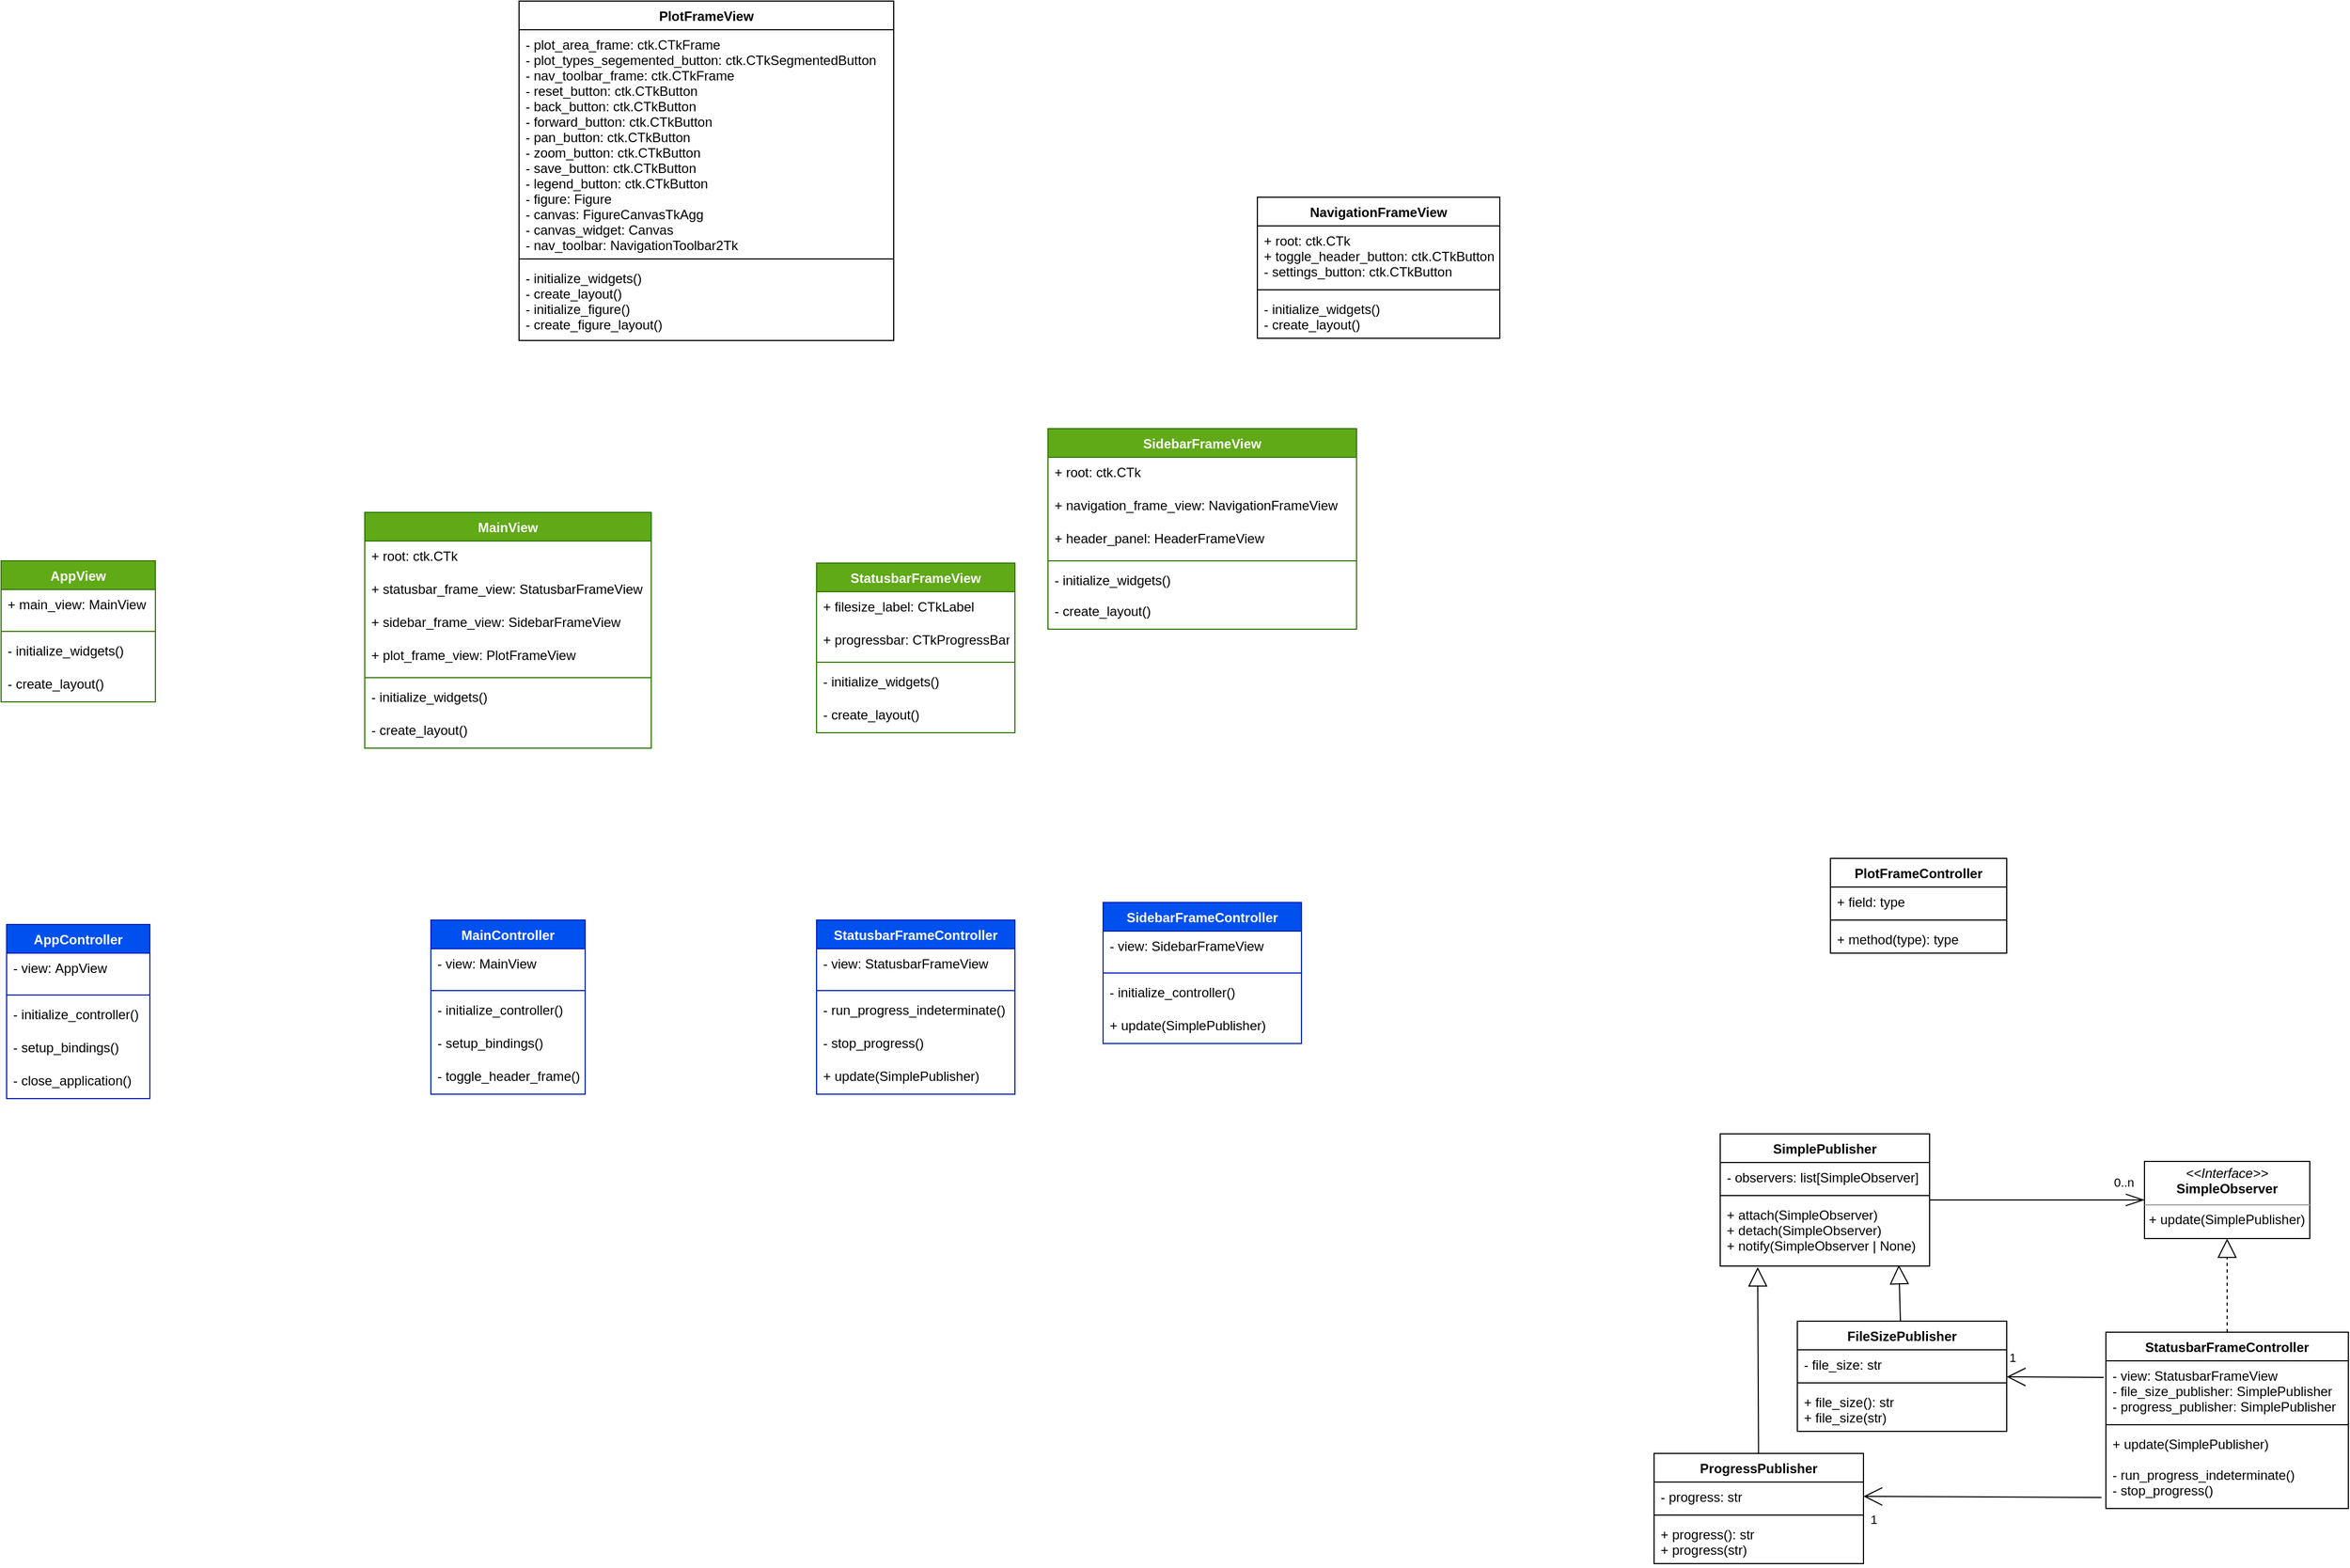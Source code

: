 <mxfile>
    <diagram id="FnCuMrJBciPBzQJP4Sz_" name="Page-1">
        <mxGraphModel dx="1793" dy="1811" grid="1" gridSize="10" guides="1" tooltips="1" connect="1" arrows="1" fold="1" page="1" pageScale="1" pageWidth="1169" pageHeight="827" background="none" math="0" shadow="0">
            <root>
                <mxCell id="0"/>
                <mxCell id="1" parent="0"/>
                <mxCell id="2" value="AppController" style="swimlane;fontStyle=1;align=center;verticalAlign=top;childLayout=stackLayout;horizontal=1;startSize=26;horizontalStack=0;resizeParent=1;resizeParentMax=0;resizeLast=0;collapsible=1;marginBottom=0;rounded=0;fillColor=#0050ef;fontColor=#ffffff;strokeColor=#001DBC;" parent="1" vertex="1">
                    <mxGeometry x="85" y="530" width="130" height="158" as="geometry"/>
                </mxCell>
                <mxCell id="3" value="- view: AppView" style="text;strokeColor=none;fillColor=none;align=left;verticalAlign=top;spacingLeft=4;spacingRight=4;overflow=hidden;rotatable=0;points=[[0,0.5],[1,0.5]];portConstraint=eastwest;rounded=0;" parent="2" vertex="1">
                    <mxGeometry y="26" width="130" height="34" as="geometry"/>
                </mxCell>
                <mxCell id="4" value="" style="line;strokeWidth=1;fillColor=none;align=left;verticalAlign=middle;spacingTop=-1;spacingLeft=3;spacingRight=3;rotatable=0;labelPosition=right;points=[];portConstraint=eastwest;strokeColor=inherit;rounded=0;" parent="2" vertex="1">
                    <mxGeometry y="60" width="130" height="8" as="geometry"/>
                </mxCell>
                <mxCell id="5" value="- initialize_controller()" style="text;strokeColor=none;fillColor=none;align=left;verticalAlign=top;spacingLeft=4;spacingRight=4;overflow=hidden;rotatable=0;points=[[0,0.5],[1,0.5]];portConstraint=eastwest;rounded=0;" parent="2" vertex="1">
                    <mxGeometry y="68" width="130" height="30" as="geometry"/>
                </mxCell>
                <mxCell id="70" value="- setup_bindings()" style="text;strokeColor=none;fillColor=none;align=left;verticalAlign=top;spacingLeft=4;spacingRight=4;overflow=hidden;rotatable=0;points=[[0,0.5],[1,0.5]];portConstraint=eastwest;rounded=0;" vertex="1" parent="2">
                    <mxGeometry y="98" width="130" height="30" as="geometry"/>
                </mxCell>
                <mxCell id="71" value="- close_application()" style="text;strokeColor=none;fillColor=none;align=left;verticalAlign=top;spacingLeft=4;spacingRight=4;overflow=hidden;rotatable=0;points=[[0,0.5],[1,0.5]];portConstraint=eastwest;rounded=0;" vertex="1" parent="2">
                    <mxGeometry y="128" width="130" height="30" as="geometry"/>
                </mxCell>
                <mxCell id="6" value="PlotFrameController" style="swimlane;fontStyle=1;align=center;verticalAlign=top;childLayout=stackLayout;horizontal=1;startSize=26;horizontalStack=0;resizeParent=1;resizeParentMax=0;resizeLast=0;collapsible=1;marginBottom=0;rounded=0;" parent="1" vertex="1">
                    <mxGeometry x="1740" y="470" width="160" height="86" as="geometry"/>
                </mxCell>
                <mxCell id="7" value="+ field: type" style="text;strokeColor=none;fillColor=none;align=left;verticalAlign=top;spacingLeft=4;spacingRight=4;overflow=hidden;rotatable=0;points=[[0,0.5],[1,0.5]];portConstraint=eastwest;rounded=0;" parent="6" vertex="1">
                    <mxGeometry y="26" width="160" height="26" as="geometry"/>
                </mxCell>
                <mxCell id="8" value="" style="line;strokeWidth=1;fillColor=none;align=left;verticalAlign=middle;spacingTop=-1;spacingLeft=3;spacingRight=3;rotatable=0;labelPosition=right;points=[];portConstraint=eastwest;strokeColor=inherit;rounded=0;" parent="6" vertex="1">
                    <mxGeometry y="52" width="160" height="8" as="geometry"/>
                </mxCell>
                <mxCell id="9" value="+ method(type): type" style="text;strokeColor=none;fillColor=none;align=left;verticalAlign=top;spacingLeft=4;spacingRight=4;overflow=hidden;rotatable=0;points=[[0,0.5],[1,0.5]];portConstraint=eastwest;rounded=0;" parent="6" vertex="1">
                    <mxGeometry y="60" width="160" height="26" as="geometry"/>
                </mxCell>
                <mxCell id="14" style="edgeStyle=none;html=1;endArrow=block;endFill=0;endSize=15;dashed=1;" parent="1" source="15" target="49" edge="1">
                    <mxGeometry relative="1" as="geometry"/>
                </mxCell>
                <mxCell id="15" value="StatusbarFrameController" style="swimlane;fontStyle=1;align=center;verticalAlign=top;childLayout=stackLayout;horizontal=1;startSize=26;horizontalStack=0;resizeParent=1;resizeParentMax=0;resizeLast=0;collapsible=1;marginBottom=0;rounded=0;" parent="1" vertex="1">
                    <mxGeometry x="1990" y="900" width="220" height="160" as="geometry"/>
                </mxCell>
                <mxCell id="16" value="- view: StatusbarFrameView&#10;- file_size_publisher: SimplePublisher&#10;- progress_publisher: SimplePublisher" style="text;strokeColor=none;fillColor=none;align=left;verticalAlign=top;spacingLeft=4;spacingRight=4;overflow=hidden;rotatable=0;points=[[0,0.5],[1,0.5]];portConstraint=eastwest;rounded=0;" parent="15" vertex="1">
                    <mxGeometry y="26" width="220" height="54" as="geometry"/>
                </mxCell>
                <mxCell id="17" value="" style="line;strokeWidth=1;fillColor=none;align=left;verticalAlign=middle;spacingTop=-1;spacingLeft=3;spacingRight=3;rotatable=0;labelPosition=right;points=[];portConstraint=eastwest;strokeColor=inherit;rounded=0;" parent="15" vertex="1">
                    <mxGeometry y="80" width="220" height="8" as="geometry"/>
                </mxCell>
                <mxCell id="18" value="+ update(SimplePublisher)&#10;&#10;- run_progress_indeterminate()&#10;- stop_progress()" style="text;strokeColor=none;fillColor=none;align=left;verticalAlign=top;spacingLeft=4;spacingRight=4;overflow=hidden;rotatable=0;points=[[0,0.5],[1,0.5]];portConstraint=eastwest;rounded=0;" parent="15" vertex="1">
                    <mxGeometry y="88" width="220" height="72" as="geometry"/>
                </mxCell>
                <mxCell id="19" value="AppView" style="swimlane;fontStyle=1;align=center;verticalAlign=top;childLayout=stackLayout;horizontal=1;startSize=26;horizontalStack=0;resizeParent=1;resizeParentMax=0;resizeLast=0;collapsible=1;marginBottom=0;rounded=0;fillColor=#60a917;fontColor=#ffffff;strokeColor=#2D7600;" parent="1" vertex="1">
                    <mxGeometry x="80" y="200" width="140" height="128" as="geometry"/>
                </mxCell>
                <mxCell id="20" value="+ main_view: MainView" style="text;strokeColor=none;fillColor=none;align=left;verticalAlign=top;spacingLeft=4;spacingRight=4;overflow=hidden;rotatable=0;points=[[0,0.5],[1,0.5]];portConstraint=eastwest;rounded=0;" parent="19" vertex="1">
                    <mxGeometry y="26" width="140" height="34" as="geometry"/>
                </mxCell>
                <mxCell id="21" value="" style="line;strokeWidth=1;fillColor=none;align=left;verticalAlign=middle;spacingTop=-1;spacingLeft=3;spacingRight=3;rotatable=0;labelPosition=right;points=[];portConstraint=eastwest;strokeColor=inherit;rounded=0;" parent="19" vertex="1">
                    <mxGeometry y="60" width="140" height="8" as="geometry"/>
                </mxCell>
                <mxCell id="22" value="- initialize_widgets()" style="text;strokeColor=none;fillColor=none;align=left;verticalAlign=top;spacingLeft=4;spacingRight=4;overflow=hidden;rotatable=0;points=[[0,0.5],[1,0.5]];portConstraint=eastwest;rounded=0;" parent="19" vertex="1">
                    <mxGeometry y="68" width="140" height="30" as="geometry"/>
                </mxCell>
                <mxCell id="69" value="- create_layout()" style="text;strokeColor=none;fillColor=none;align=left;verticalAlign=top;spacingLeft=4;spacingRight=4;overflow=hidden;rotatable=0;points=[[0,0.5],[1,0.5]];portConstraint=eastwest;rounded=0;" vertex="1" parent="19">
                    <mxGeometry y="98" width="140" height="30" as="geometry"/>
                </mxCell>
                <mxCell id="23" value="PlotFrameView" style="swimlane;fontStyle=1;align=center;verticalAlign=top;childLayout=stackLayout;horizontal=1;startSize=26;horizontalStack=0;resizeParent=1;resizeParentMax=0;resizeLast=0;collapsible=1;marginBottom=0;rounded=0;" parent="1" vertex="1">
                    <mxGeometry x="550" y="-308" width="340" height="308" as="geometry"/>
                </mxCell>
                <mxCell id="24" value="- plot_area_frame: ctk.CTkFrame&#10;- plot_types_segemented_button: ctk.CTkSegmentedButton&#10;- nav_toolbar_frame: ctk.CTkFrame&#10;- reset_button: ctk.CTkButton&#10;- back_button: ctk.CTkButton&#10;- forward_button: ctk.CTkButton&#10;- pan_button: ctk.CTkButton&#10;- zoom_button: ctk.CTkButton&#10;- save_button: ctk.CTkButton&#10;- legend_button: ctk.CTkButton&#10;- figure: Figure&#10;- canvas: FigureCanvasTkAgg&#10;- canvas_widget: Canvas&#10;- nav_toolbar: NavigationToolbar2Tk" style="text;strokeColor=none;fillColor=none;align=left;verticalAlign=top;spacingLeft=4;spacingRight=4;overflow=hidden;rotatable=0;points=[[0,0.5],[1,0.5]];portConstraint=eastwest;rounded=0;" parent="23" vertex="1">
                    <mxGeometry y="26" width="340" height="204" as="geometry"/>
                </mxCell>
                <mxCell id="25" value="" style="line;strokeWidth=1;fillColor=none;align=left;verticalAlign=middle;spacingTop=-1;spacingLeft=3;spacingRight=3;rotatable=0;labelPosition=right;points=[];portConstraint=eastwest;strokeColor=inherit;rounded=0;" parent="23" vertex="1">
                    <mxGeometry y="230" width="340" height="8" as="geometry"/>
                </mxCell>
                <mxCell id="26" value="- initialize_widgets()&#10;- create_layout()&#10;- initialize_figure()&#10;- create_figure_layout()" style="text;strokeColor=none;fillColor=none;align=left;verticalAlign=top;spacingLeft=4;spacingRight=4;overflow=hidden;rotatable=0;points=[[0,0.5],[1,0.5]];portConstraint=eastwest;rounded=0;" parent="23" vertex="1">
                    <mxGeometry y="238" width="340" height="70" as="geometry"/>
                </mxCell>
                <mxCell id="27" value="SidebarFrameView" style="swimlane;fontStyle=1;align=center;verticalAlign=top;childLayout=stackLayout;horizontal=1;startSize=26;horizontalStack=0;resizeParent=1;resizeParentMax=0;resizeLast=0;collapsible=1;marginBottom=0;rounded=0;fillColor=#60a917;fontColor=#ffffff;strokeColor=#2D7600;" parent="1" vertex="1">
                    <mxGeometry x="1030" y="80" width="280" height="182" as="geometry"/>
                </mxCell>
                <mxCell id="101" value="+ root: ctk.CTk" style="text;strokeColor=none;fillColor=none;align=left;verticalAlign=top;spacingLeft=4;spacingRight=4;overflow=hidden;rotatable=0;points=[[0,0.5],[1,0.5]];portConstraint=eastwest;rounded=0;" vertex="1" parent="27">
                    <mxGeometry y="26" width="280" height="30" as="geometry"/>
                </mxCell>
                <mxCell id="109" value="+ navigation_frame_view: NavigationFrameView" style="text;strokeColor=none;fillColor=none;align=left;verticalAlign=top;spacingLeft=4;spacingRight=4;overflow=hidden;rotatable=0;points=[[0,0.5],[1,0.5]];portConstraint=eastwest;rounded=0;" vertex="1" parent="27">
                    <mxGeometry y="56" width="280" height="30" as="geometry"/>
                </mxCell>
                <mxCell id="110" value="+ header_panel: HeaderFrameView" style="text;strokeColor=none;fillColor=none;align=left;verticalAlign=top;spacingLeft=4;spacingRight=4;overflow=hidden;rotatable=0;points=[[0,0.5],[1,0.5]];portConstraint=eastwest;rounded=0;" vertex="1" parent="27">
                    <mxGeometry y="86" width="280" height="30" as="geometry"/>
                </mxCell>
                <mxCell id="29" value="" style="line;strokeWidth=1;fillColor=none;align=left;verticalAlign=middle;spacingTop=-1;spacingLeft=3;spacingRight=3;rotatable=0;labelPosition=right;points=[];portConstraint=eastwest;strokeColor=inherit;rounded=0;" parent="27" vertex="1">
                    <mxGeometry y="116" width="280" height="8" as="geometry"/>
                </mxCell>
                <mxCell id="30" value="- initialize_widgets()" style="text;strokeColor=none;fillColor=none;align=left;verticalAlign=top;spacingLeft=4;spacingRight=4;overflow=hidden;rotatable=0;points=[[0,0.5],[1,0.5]];portConstraint=eastwest;rounded=0;" parent="27" vertex="1">
                    <mxGeometry y="124" width="280" height="28" as="geometry"/>
                </mxCell>
                <mxCell id="108" value="- create_layout()" style="text;strokeColor=none;fillColor=none;align=left;verticalAlign=top;spacingLeft=4;spacingRight=4;overflow=hidden;rotatable=0;points=[[0,0.5],[1,0.5]];portConstraint=eastwest;rounded=0;" vertex="1" parent="27">
                    <mxGeometry y="152" width="280" height="30" as="geometry"/>
                </mxCell>
                <mxCell id="31" value="StatusbarFrameView" style="swimlane;fontStyle=1;align=center;verticalAlign=top;childLayout=stackLayout;horizontal=1;startSize=26;horizontalStack=0;resizeParent=1;resizeParentMax=0;resizeLast=0;collapsible=1;marginBottom=0;rounded=0;fillColor=#60a917;fontColor=#ffffff;strokeColor=#2D7600;" parent="1" vertex="1">
                    <mxGeometry x="820" y="202" width="180" height="154" as="geometry"/>
                </mxCell>
                <mxCell id="86" value="+ filesize_label: CTkLabel" style="text;strokeColor=none;fillColor=none;align=left;verticalAlign=top;spacingLeft=4;spacingRight=4;overflow=hidden;rotatable=0;points=[[0,0.5],[1,0.5]];portConstraint=eastwest;rounded=0;" vertex="1" parent="31">
                    <mxGeometry y="26" width="180" height="30" as="geometry"/>
                </mxCell>
                <mxCell id="87" value="+ progressbar: CTkProgressBar" style="text;strokeColor=none;fillColor=none;align=left;verticalAlign=top;spacingLeft=4;spacingRight=4;overflow=hidden;rotatable=0;points=[[0,0.5],[1,0.5]];portConstraint=eastwest;rounded=0;" vertex="1" parent="31">
                    <mxGeometry y="56" width="180" height="30" as="geometry"/>
                </mxCell>
                <mxCell id="33" value="" style="line;strokeWidth=1;fillColor=none;align=left;verticalAlign=middle;spacingTop=-1;spacingLeft=3;spacingRight=3;rotatable=0;labelPosition=right;points=[];portConstraint=eastwest;strokeColor=inherit;rounded=0;" parent="31" vertex="1">
                    <mxGeometry y="86" width="180" height="8" as="geometry"/>
                </mxCell>
                <mxCell id="88" value="- initialize_widgets()" style="text;strokeColor=none;fillColor=none;align=left;verticalAlign=top;spacingLeft=4;spacingRight=4;overflow=hidden;rotatable=0;points=[[0,0.5],[1,0.5]];portConstraint=eastwest;rounded=0;" vertex="1" parent="31">
                    <mxGeometry y="94" width="180" height="30" as="geometry"/>
                </mxCell>
                <mxCell id="89" value="- create_layout()" style="text;strokeColor=none;fillColor=none;align=left;verticalAlign=top;spacingLeft=4;spacingRight=4;overflow=hidden;rotatable=0;points=[[0,0.5],[1,0.5]];portConstraint=eastwest;rounded=0;" vertex="1" parent="31">
                    <mxGeometry y="124" width="180" height="30" as="geometry"/>
                </mxCell>
                <mxCell id="35" value="MainController" style="swimlane;fontStyle=1;align=center;verticalAlign=top;childLayout=stackLayout;horizontal=1;startSize=26;horizontalStack=0;resizeParent=1;resizeParentMax=0;resizeLast=0;collapsible=1;marginBottom=0;rounded=0;fillColor=#0050ef;fontColor=#ffffff;strokeColor=#001DBC;" parent="1" vertex="1">
                    <mxGeometry x="470" y="526" width="140" height="158" as="geometry"/>
                </mxCell>
                <mxCell id="80" value="- view: MainView" style="text;strokeColor=none;fillColor=none;align=left;verticalAlign=top;spacingLeft=4;spacingRight=4;overflow=hidden;rotatable=0;points=[[0,0.5],[1,0.5]];portConstraint=eastwest;rounded=0;" vertex="1" parent="35">
                    <mxGeometry y="26" width="140" height="34" as="geometry"/>
                </mxCell>
                <mxCell id="37" value="" style="line;strokeWidth=1;fillColor=none;align=left;verticalAlign=middle;spacingTop=-1;spacingLeft=3;spacingRight=3;rotatable=0;labelPosition=right;points=[];portConstraint=eastwest;strokeColor=inherit;rounded=0;" parent="35" vertex="1">
                    <mxGeometry y="60" width="140" height="8" as="geometry"/>
                </mxCell>
                <mxCell id="83" value="- initialize_controller()" style="text;strokeColor=none;fillColor=none;align=left;verticalAlign=top;spacingLeft=4;spacingRight=4;overflow=hidden;rotatable=0;points=[[0,0.5],[1,0.5]];portConstraint=eastwest;rounded=0;" vertex="1" parent="35">
                    <mxGeometry y="68" width="140" height="30" as="geometry"/>
                </mxCell>
                <mxCell id="91" value="- setup_bindings()" style="text;strokeColor=none;fillColor=none;align=left;verticalAlign=top;spacingLeft=4;spacingRight=4;overflow=hidden;rotatable=0;points=[[0,0.5],[1,0.5]];portConstraint=eastwest;rounded=0;" vertex="1" parent="35">
                    <mxGeometry y="98" width="140" height="30" as="geometry"/>
                </mxCell>
                <mxCell id="84" value="- toggle_header_frame()" style="text;strokeColor=none;fillColor=none;align=left;verticalAlign=top;spacingLeft=4;spacingRight=4;overflow=hidden;rotatable=0;points=[[0,0.5],[1,0.5]];portConstraint=eastwest;rounded=0;" vertex="1" parent="35">
                    <mxGeometry y="128" width="140" height="30" as="geometry"/>
                </mxCell>
                <mxCell id="39" value="MainView" style="swimlane;fontStyle=1;align=center;verticalAlign=top;childLayout=stackLayout;horizontal=1;startSize=26;horizontalStack=0;resizeParent=1;resizeParentMax=0;resizeLast=0;collapsible=1;marginBottom=0;rounded=0;fillColor=#60a917;fontColor=#ffffff;strokeColor=#2D7600;" parent="1" vertex="1">
                    <mxGeometry x="410" y="156" width="260" height="214" as="geometry"/>
                </mxCell>
                <mxCell id="74" value="+ root: ctk.CTk" style="text;strokeColor=none;fillColor=none;align=left;verticalAlign=top;spacingLeft=4;spacingRight=4;overflow=hidden;rotatable=0;points=[[0,0.5],[1,0.5]];portConstraint=eastwest;rounded=0;" vertex="1" parent="39">
                    <mxGeometry y="26" width="260" height="30" as="geometry"/>
                </mxCell>
                <mxCell id="81" value="+ statusbar_frame_view: StatusbarFrameView" style="text;strokeColor=none;fillColor=none;align=left;verticalAlign=top;spacingLeft=4;spacingRight=4;overflow=hidden;rotatable=0;points=[[0,0.5],[1,0.5]];portConstraint=eastwest;rounded=0;" vertex="1" parent="39">
                    <mxGeometry y="56" width="260" height="30" as="geometry"/>
                </mxCell>
                <mxCell id="75" value="+ sidebar_frame_view: SidebarFrameView" style="text;strokeColor=none;fillColor=none;align=left;verticalAlign=top;spacingLeft=4;spacingRight=4;overflow=hidden;rotatable=0;points=[[0,0.5],[1,0.5]];portConstraint=eastwest;rounded=0;" vertex="1" parent="39">
                    <mxGeometry y="86" width="260" height="30" as="geometry"/>
                </mxCell>
                <mxCell id="77" value="+ plot_frame_view: PlotFrameView" style="text;strokeColor=none;fillColor=none;align=left;verticalAlign=top;spacingLeft=4;spacingRight=4;overflow=hidden;rotatable=0;points=[[0,0.5],[1,0.5]];portConstraint=eastwest;rounded=0;" vertex="1" parent="39">
                    <mxGeometry y="116" width="260" height="30" as="geometry"/>
                </mxCell>
                <mxCell id="41" value="" style="line;strokeWidth=1;fillColor=none;align=left;verticalAlign=middle;spacingTop=-1;spacingLeft=3;spacingRight=3;rotatable=0;labelPosition=right;points=[];portConstraint=eastwest;strokeColor=inherit;rounded=0;" parent="39" vertex="1">
                    <mxGeometry y="146" width="260" height="8" as="geometry"/>
                </mxCell>
                <mxCell id="76" value="- initialize_widgets()" style="text;strokeColor=none;fillColor=none;align=left;verticalAlign=top;spacingLeft=4;spacingRight=4;overflow=hidden;rotatable=0;points=[[0,0.5],[1,0.5]];portConstraint=eastwest;rounded=0;" vertex="1" parent="39">
                    <mxGeometry y="154" width="260" height="30" as="geometry"/>
                </mxCell>
                <mxCell id="90" value="- create_layout()" style="text;strokeColor=none;fillColor=none;align=left;verticalAlign=top;spacingLeft=4;spacingRight=4;overflow=hidden;rotatable=0;points=[[0,0.5],[1,0.5]];portConstraint=eastwest;rounded=0;" vertex="1" parent="39">
                    <mxGeometry y="184" width="260" height="30" as="geometry"/>
                </mxCell>
                <mxCell id="43" style="edgeStyle=none;html=1;endArrow=openThin;endFill=0;endSize=15;" parent="1" source="45" target="49" edge="1">
                    <mxGeometry relative="1" as="geometry"/>
                </mxCell>
                <mxCell id="44" value="0..n" style="edgeLabel;html=1;align=center;verticalAlign=middle;resizable=0;points=[];" parent="43" vertex="1" connectable="0">
                    <mxGeometry x="0.8" relative="1" as="geometry">
                        <mxPoint y="-16" as="offset"/>
                    </mxGeometry>
                </mxCell>
                <mxCell id="45" value="SimplePublisher" style="swimlane;fontStyle=1;align=center;verticalAlign=top;childLayout=stackLayout;horizontal=1;startSize=26;horizontalStack=0;resizeParent=1;resizeParentMax=0;resizeLast=0;collapsible=1;marginBottom=0;rounded=0;" parent="1" vertex="1">
                    <mxGeometry x="1640" y="720" width="190" height="120" as="geometry"/>
                </mxCell>
                <mxCell id="46" value="- observers: list[SimpleObserver]" style="text;strokeColor=none;fillColor=none;align=left;verticalAlign=top;spacingLeft=4;spacingRight=4;overflow=hidden;rotatable=0;points=[[0,0.5],[1,0.5]];portConstraint=eastwest;rounded=0;" parent="45" vertex="1">
                    <mxGeometry y="26" width="190" height="26" as="geometry"/>
                </mxCell>
                <mxCell id="47" value="" style="line;strokeWidth=1;fillColor=none;align=left;verticalAlign=middle;spacingTop=-1;spacingLeft=3;spacingRight=3;rotatable=0;labelPosition=right;points=[];portConstraint=eastwest;strokeColor=inherit;rounded=0;" parent="45" vertex="1">
                    <mxGeometry y="52" width="190" height="8" as="geometry"/>
                </mxCell>
                <mxCell id="48" value="+ attach(SimpleObserver)&#10;+ detach(SimpleObserver)&#10;+ notify(SimpleObserver | None)" style="text;strokeColor=none;fillColor=none;align=left;verticalAlign=top;spacingLeft=4;spacingRight=4;overflow=hidden;rotatable=0;points=[[0,0.5],[1,0.5]];portConstraint=eastwest;rounded=0;" parent="45" vertex="1">
                    <mxGeometry y="60" width="190" height="60" as="geometry"/>
                </mxCell>
                <mxCell id="49" value="&lt;p style=&quot;margin:0px;margin-top:4px;text-align:center;&quot;&gt;&lt;i&gt;&amp;lt;&amp;lt;Interface&amp;gt;&amp;gt;&lt;/i&gt;&lt;br&gt;&lt;b&gt;SimpleObserver&lt;/b&gt;&lt;/p&gt;&lt;hr size=&quot;1&quot;&gt;&lt;p style=&quot;margin:0px;margin-left:4px;&quot;&gt;&lt;/p&gt;&lt;p style=&quot;margin:0px;margin-left:4px;&quot;&gt;&lt;span style=&quot;background-color: initial;&quot;&gt;+ update(SimplePublisher)&lt;/span&gt;&lt;/p&gt;" style="verticalAlign=top;align=left;overflow=fill;fontSize=12;fontFamily=Helvetica;html=1;" parent="1" vertex="1">
                    <mxGeometry x="2025" y="745" width="150" height="70" as="geometry"/>
                </mxCell>
                <mxCell id="50" style="edgeStyle=none;html=1;endArrow=block;endFill=0;endSize=15;entryX=0.179;entryY=1.017;entryDx=0;entryDy=0;entryPerimeter=0;" parent="1" source="51" target="48" edge="1">
                    <mxGeometry relative="1" as="geometry"/>
                </mxCell>
                <mxCell id="51" value="ProgressPublisher" style="swimlane;fontStyle=1;align=center;verticalAlign=top;childLayout=stackLayout;horizontal=1;startSize=26;horizontalStack=0;resizeParent=1;resizeParentMax=0;resizeLast=0;collapsible=1;marginBottom=0;rounded=0;" parent="1" vertex="1">
                    <mxGeometry x="1580" y="1010" width="190" height="100" as="geometry"/>
                </mxCell>
                <mxCell id="52" value="- progress: str" style="text;strokeColor=none;fillColor=none;align=left;verticalAlign=top;spacingLeft=4;spacingRight=4;overflow=hidden;rotatable=0;points=[[0,0.5],[1,0.5]];portConstraint=eastwest;rounded=0;" parent="51" vertex="1">
                    <mxGeometry y="26" width="190" height="26" as="geometry"/>
                </mxCell>
                <mxCell id="53" value="" style="line;strokeWidth=1;fillColor=none;align=left;verticalAlign=middle;spacingTop=-1;spacingLeft=3;spacingRight=3;rotatable=0;labelPosition=right;points=[];portConstraint=eastwest;strokeColor=inherit;rounded=0;" parent="51" vertex="1">
                    <mxGeometry y="52" width="190" height="8" as="geometry"/>
                </mxCell>
                <mxCell id="54" value="+ progress(): str&#10;+ progress(str)" style="text;strokeColor=none;fillColor=none;align=left;verticalAlign=top;spacingLeft=4;spacingRight=4;overflow=hidden;rotatable=0;points=[[0,0.5],[1,0.5]];portConstraint=eastwest;rounded=0;" parent="51" vertex="1">
                    <mxGeometry y="60" width="190" height="40" as="geometry"/>
                </mxCell>
                <mxCell id="55" style="edgeStyle=none;html=1;endArrow=block;endFill=0;endSize=15;entryX=0.853;entryY=0.983;entryDx=0;entryDy=0;entryPerimeter=0;" parent="1" source="56" target="48" edge="1">
                    <mxGeometry relative="1" as="geometry"/>
                </mxCell>
                <mxCell id="56" value="FileSizePublisher" style="swimlane;fontStyle=1;align=center;verticalAlign=top;childLayout=stackLayout;horizontal=1;startSize=26;horizontalStack=0;resizeParent=1;resizeParentMax=0;resizeLast=0;collapsible=1;marginBottom=0;rounded=0;" parent="1" vertex="1">
                    <mxGeometry x="1710" y="890" width="190" height="100" as="geometry"/>
                </mxCell>
                <mxCell id="57" value="- file_size: str" style="text;strokeColor=none;fillColor=none;align=left;verticalAlign=top;spacingLeft=4;spacingRight=4;overflow=hidden;rotatable=0;points=[[0,0.5],[1,0.5]];portConstraint=eastwest;rounded=0;" parent="56" vertex="1">
                    <mxGeometry y="26" width="190" height="26" as="geometry"/>
                </mxCell>
                <mxCell id="58" value="" style="line;strokeWidth=1;fillColor=none;align=left;verticalAlign=middle;spacingTop=-1;spacingLeft=3;spacingRight=3;rotatable=0;labelPosition=right;points=[];portConstraint=eastwest;strokeColor=inherit;rounded=0;" parent="56" vertex="1">
                    <mxGeometry y="52" width="190" height="8" as="geometry"/>
                </mxCell>
                <mxCell id="59" value="+ file_size(): str&#10;+ file_size(str)" style="text;strokeColor=none;fillColor=none;align=left;verticalAlign=top;spacingLeft=4;spacingRight=4;overflow=hidden;rotatable=0;points=[[0,0.5],[1,0.5]];portConstraint=eastwest;rounded=0;" parent="56" vertex="1">
                    <mxGeometry y="60" width="190" height="40" as="geometry"/>
                </mxCell>
                <mxCell id="60" style="edgeStyle=none;html=1;endArrow=open;endFill=0;endSize=15;exitX=-0.009;exitY=0.278;exitDx=0;exitDy=0;exitPerimeter=0;" parent="1" source="16" target="56" edge="1">
                    <mxGeometry relative="1" as="geometry"/>
                </mxCell>
                <mxCell id="61" value="1" style="edgeLabel;html=1;align=center;verticalAlign=middle;resizable=0;points=[];" parent="60" vertex="1" connectable="0">
                    <mxGeometry x="0.867" y="3" relative="1" as="geometry">
                        <mxPoint x="-1" y="-21" as="offset"/>
                    </mxGeometry>
                </mxCell>
                <mxCell id="62" style="edgeStyle=none;html=1;endArrow=open;endFill=0;endSize=15;exitX=-0.018;exitY=0.861;exitDx=0;exitDy=0;exitPerimeter=0;entryX=1;entryY=0.5;entryDx=0;entryDy=0;" parent="1" source="18" target="52" edge="1">
                    <mxGeometry relative="1" as="geometry"/>
                </mxCell>
                <mxCell id="63" value="1" style="edgeLabel;html=1;align=center;verticalAlign=middle;resizable=0;points=[];" parent="62" vertex="1" connectable="0">
                    <mxGeometry x="0.883" y="4" relative="1" as="geometry">
                        <mxPoint x="-4" y="17" as="offset"/>
                    </mxGeometry>
                </mxCell>
                <mxCell id="64" value="NavigationFrameView" style="swimlane;fontStyle=1;align=center;verticalAlign=top;childLayout=stackLayout;horizontal=1;startSize=26;horizontalStack=0;resizeParent=1;resizeParentMax=0;resizeLast=0;collapsible=1;marginBottom=0;rounded=0;" parent="1" vertex="1">
                    <mxGeometry x="1220" y="-130" width="220" height="128" as="geometry"/>
                </mxCell>
                <mxCell id="65" value="+ root: ctk.CTk&#10;+ toggle_header_button: ctk.CTkButton&#10;- settings_button: ctk.CTkButton" style="text;strokeColor=none;fillColor=none;align=left;verticalAlign=top;spacingLeft=4;spacingRight=4;overflow=hidden;rotatable=0;points=[[0,0.5],[1,0.5]];portConstraint=eastwest;rounded=0;" parent="64" vertex="1">
                    <mxGeometry y="26" width="220" height="54" as="geometry"/>
                </mxCell>
                <mxCell id="66" value="" style="line;strokeWidth=1;fillColor=none;align=left;verticalAlign=middle;spacingTop=-1;spacingLeft=3;spacingRight=3;rotatable=0;labelPosition=right;points=[];portConstraint=eastwest;strokeColor=inherit;rounded=0;" parent="64" vertex="1">
                    <mxGeometry y="80" width="220" height="8" as="geometry"/>
                </mxCell>
                <mxCell id="67" value="- initialize_widgets()&#10;- create_layout()" style="text;strokeColor=none;fillColor=none;align=left;verticalAlign=top;spacingLeft=4;spacingRight=4;overflow=hidden;rotatable=0;points=[[0,0.5],[1,0.5]];portConstraint=eastwest;rounded=0;" parent="64" vertex="1">
                    <mxGeometry y="88" width="220" height="40" as="geometry"/>
                </mxCell>
                <mxCell id="95" value="StatusbarFrameController" style="swimlane;fontStyle=1;align=center;verticalAlign=top;childLayout=stackLayout;horizontal=1;startSize=26;horizontalStack=0;resizeParent=1;resizeParentMax=0;resizeLast=0;collapsible=1;marginBottom=0;rounded=0;fillColor=#0050ef;fontColor=#ffffff;strokeColor=#001DBC;" vertex="1" parent="1">
                    <mxGeometry x="820" y="526" width="180" height="158" as="geometry"/>
                </mxCell>
                <mxCell id="96" value="- view: StatusbarFrameView" style="text;strokeColor=none;fillColor=none;align=left;verticalAlign=top;spacingLeft=4;spacingRight=4;overflow=hidden;rotatable=0;points=[[0,0.5],[1,0.5]];portConstraint=eastwest;rounded=0;" vertex="1" parent="95">
                    <mxGeometry y="26" width="180" height="34" as="geometry"/>
                </mxCell>
                <mxCell id="97" value="" style="line;strokeWidth=1;fillColor=none;align=left;verticalAlign=middle;spacingTop=-1;spacingLeft=3;spacingRight=3;rotatable=0;labelPosition=right;points=[];portConstraint=eastwest;strokeColor=inherit;rounded=0;" vertex="1" parent="95">
                    <mxGeometry y="60" width="180" height="8" as="geometry"/>
                </mxCell>
                <mxCell id="98" value="- run_progress_indeterminate()" style="text;strokeColor=none;fillColor=none;align=left;verticalAlign=top;spacingLeft=4;spacingRight=4;overflow=hidden;rotatable=0;points=[[0,0.5],[1,0.5]];portConstraint=eastwest;rounded=0;" vertex="1" parent="95">
                    <mxGeometry y="68" width="180" height="30" as="geometry"/>
                </mxCell>
                <mxCell id="99" value="- stop_progress()" style="text;strokeColor=none;fillColor=none;align=left;verticalAlign=top;spacingLeft=4;spacingRight=4;overflow=hidden;rotatable=0;points=[[0,0.5],[1,0.5]];portConstraint=eastwest;rounded=0;" vertex="1" parent="95">
                    <mxGeometry y="98" width="180" height="30" as="geometry"/>
                </mxCell>
                <mxCell id="100" value="+ update(SimplePublisher)" style="text;strokeColor=none;fillColor=none;align=left;verticalAlign=top;spacingLeft=4;spacingRight=4;overflow=hidden;rotatable=0;points=[[0,0.5],[1,0.5]];portConstraint=eastwest;rounded=0;" vertex="1" parent="95">
                    <mxGeometry y="128" width="180" height="30" as="geometry"/>
                </mxCell>
                <mxCell id="111" value="SidebarFrameController" style="swimlane;fontStyle=1;align=center;verticalAlign=top;childLayout=stackLayout;horizontal=1;startSize=26;horizontalStack=0;resizeParent=1;resizeParentMax=0;resizeLast=0;collapsible=1;marginBottom=0;rounded=0;fillColor=#0050ef;fontColor=#ffffff;strokeColor=#001DBC;" vertex="1" parent="1">
                    <mxGeometry x="1080" y="510" width="180" height="128" as="geometry"/>
                </mxCell>
                <mxCell id="112" value="- view: SidebarFrameView" style="text;strokeColor=none;fillColor=none;align=left;verticalAlign=top;spacingLeft=4;spacingRight=4;overflow=hidden;rotatable=0;points=[[0,0.5],[1,0.5]];portConstraint=eastwest;rounded=0;" vertex="1" parent="111">
                    <mxGeometry y="26" width="180" height="34" as="geometry"/>
                </mxCell>
                <mxCell id="113" value="" style="line;strokeWidth=1;fillColor=none;align=left;verticalAlign=middle;spacingTop=-1;spacingLeft=3;spacingRight=3;rotatable=0;labelPosition=right;points=[];portConstraint=eastwest;strokeColor=inherit;rounded=0;" vertex="1" parent="111">
                    <mxGeometry y="60" width="180" height="8" as="geometry"/>
                </mxCell>
                <mxCell id="114" value="- initialize_controller()" style="text;strokeColor=none;fillColor=none;align=left;verticalAlign=top;spacingLeft=4;spacingRight=4;overflow=hidden;rotatable=0;points=[[0,0.5],[1,0.5]];portConstraint=eastwest;rounded=0;" vertex="1" parent="111">
                    <mxGeometry y="68" width="180" height="30" as="geometry"/>
                </mxCell>
                <mxCell id="116" value="+ update(SimplePublisher)" style="text;strokeColor=none;fillColor=none;align=left;verticalAlign=top;spacingLeft=4;spacingRight=4;overflow=hidden;rotatable=0;points=[[0,0.5],[1,0.5]];portConstraint=eastwest;rounded=0;" vertex="1" parent="111">
                    <mxGeometry y="98" width="180" height="30" as="geometry"/>
                </mxCell>
            </root>
        </mxGraphModel>
    </diagram>
</mxfile>